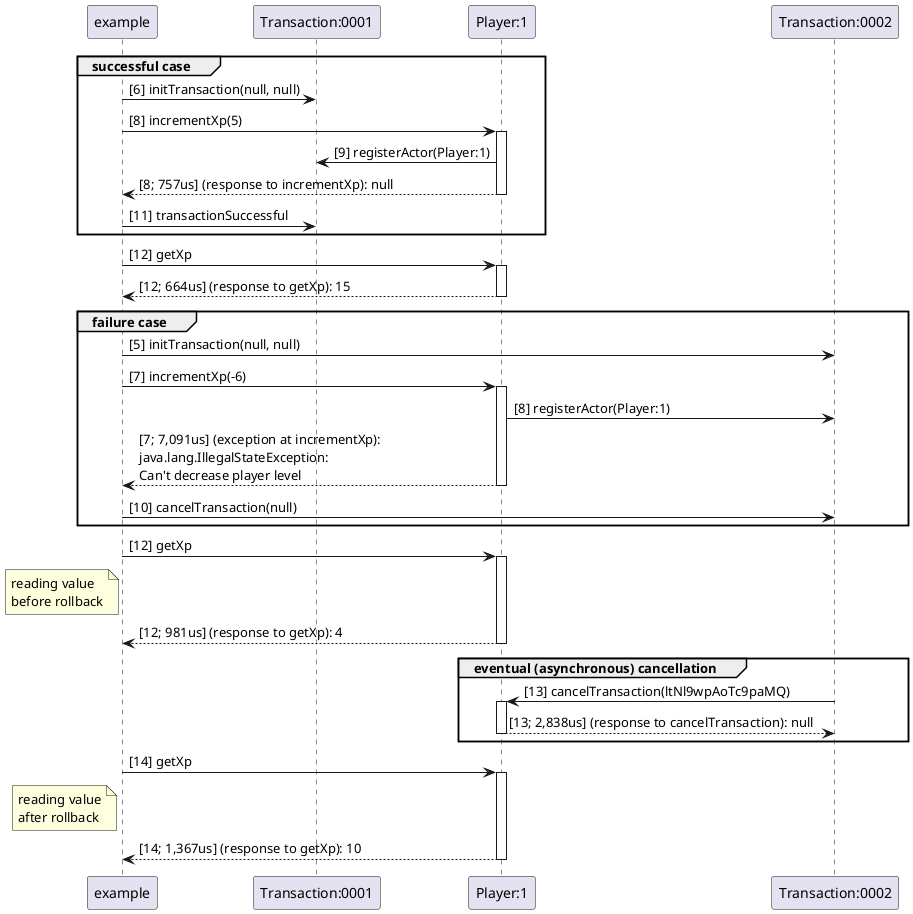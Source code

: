 @startuml

group successful case
"example" -> "Transaction:0001" : [6] initTransaction(null, null)
"example" -> "Player:1" : [8] incrementXp(5)
activate "Player:1"
"Player:1" -> "Transaction:0001" : [9] registerActor(Player:1)
"Player:1" --> "example" : [8; 757us] (response to incrementXp): null
deactivate "Player:1"
"example" -> "Transaction:0001" : [11] transactionSuccessful
end


"example" -> "Player:1" : [12] getXp
activate "Player:1"
"Player:1" --> "example" : [12; 664us] (response to getXp): 15
deactivate "Player:1"


group failure case
"example" -> "Transaction:0002" : [5] initTransaction(null, null)
"example" -> "Player:1" : [7] incrementXp(-6)
activate "Player:1"
"Player:1" -> "Transaction:0002" : [8] registerActor(Player:1)
"Player:1" --> "example" : [7; 7,091us] (exception at incrementXp):\njava.lang.IllegalStateException: \nCan't decrease player level
deactivate "Player:1"
"example" -> "Transaction:0002" : [10] cancelTransaction(null)
end


"example" -> "Player:1" : [12] getXp
note left of  "example"
  reading value
  before rollback
end note
activate "Player:1"
"Player:1" --> "example" : [12; 981us] (response to getXp): 4
deactivate "Player:1"

group eventual (asynchronous) cancellation
"Transaction:0002" -> "Player:1" : [13] cancelTransaction(ltNl9wpAoTc9paMQ)
activate "Player:1"
"Player:1" --> "Transaction:0002" : [13; 2,838us] (response to cancelTransaction): null
deactivate "Player:1"
end

"example" -> "Player:1" : [14] getXp
note left of  "example"
  reading value
  after rollback
end note
activate "Player:1"
"Player:1" --> "example" : [14; 1,367us] (response to getXp): 10
deactivate "Player:1"

@enduml

